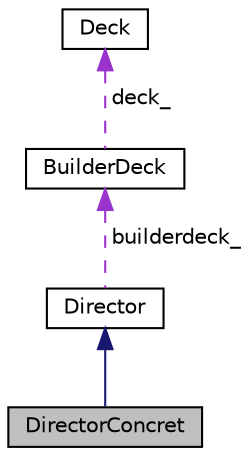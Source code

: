 digraph "DirectorConcret"
{
  edge [fontname="Helvetica",fontsize="10",labelfontname="Helvetica",labelfontsize="10"];
  node [fontname="Helvetica",fontsize="10",shape=record];
  Node1 [label="DirectorConcret",height=0.2,width=0.4,color="black", fillcolor="grey75", style="filled" fontcolor="black"];
  Node2 -> Node1 [dir="back",color="midnightblue",fontsize="10",style="solid",fontname="Helvetica"];
  Node2 [label="Director",height=0.2,width=0.4,color="black", fillcolor="white", style="filled",URL="$class_director.html",tooltip="Classe Director qui sert à gerer les builder de carte. "];
  Node3 -> Node2 [dir="back",color="darkorchid3",fontsize="10",style="dashed",label=" builderdeck_" ,fontname="Helvetica"];
  Node3 [label="BuilderDeck",height=0.2,width=0.4,color="black", fillcolor="white", style="filled",URL="$class_builder_deck.html",tooltip="Classe BuilderDeck qui permet de charger en memoire un deck composé de carte à partir de fichiers txt..."];
  Node4 -> Node3 [dir="back",color="darkorchid3",fontsize="10",style="dashed",label=" deck_" ,fontname="Helvetica"];
  Node4 [label="Deck",height=0.2,width=0.4,color="black", fillcolor="white", style="filled",URL="$class_deck.html"];
}
